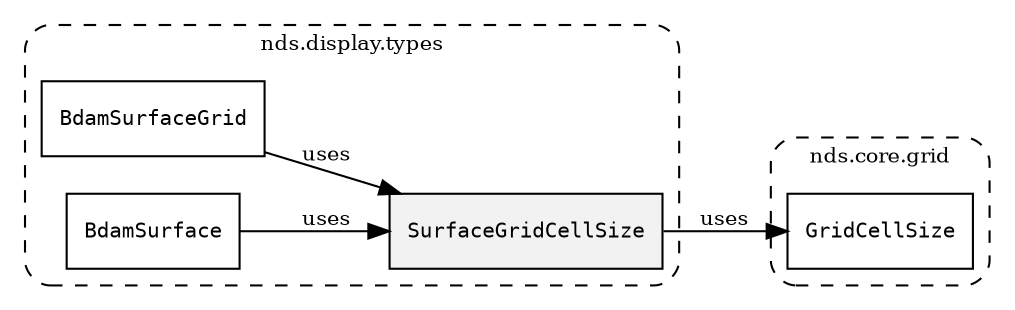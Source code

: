 /**
 * This dot file creates symbol collaboration diagram for SurfaceGridCellSize.
 */
digraph ZSERIO
{
    node [shape=box, fontsize=10];
    rankdir="LR";
    fontsize=10;
    tooltip="SurfaceGridCellSize collaboration diagram";

    subgraph "cluster_nds.display.types"
    {
        style="dashed, rounded";
        label="nds.display.types";
        tooltip="Package nds.display.types";
        href="../../../content/packages/nds.display.types.html#Package-nds-display-types";
        target="_parent";

        "SurfaceGridCellSize" [style="filled", fillcolor="#0000000D", target="_parent", label=<<font face="monospace"><table align="center" border="0" cellspacing="0" cellpadding="0"><tr><td href="../../../content/packages/nds.display.types.html#Subtype-SurfaceGridCellSize" title="Subtype defined in nds.display.types">SurfaceGridCellSize</td></tr></table></font>>];
        "BdamSurfaceGrid" [target="_parent", label=<<font face="monospace"><table align="center" border="0" cellspacing="0" cellpadding="0"><tr><td href="../../../content/packages/nds.display.types.html#Structure-BdamSurfaceGrid" title="Structure defined in nds.display.types">BdamSurfaceGrid</td></tr></table></font>>];
        "BdamSurface" [target="_parent", label=<<font face="monospace"><table align="center" border="0" cellspacing="0" cellpadding="0"><tr><td href="../../../content/packages/nds.display.types.html#Structure-BdamSurface" title="Structure defined in nds.display.types">BdamSurface</td></tr></table></font>>];
    }

    subgraph "cluster_nds.core.grid"
    {
        style="dashed, rounded";
        label="nds.core.grid";
        tooltip="Package nds.core.grid";
        href="../../../content/packages/nds.core.grid.html#Package-nds-core-grid";
        target="_parent";

        "GridCellSize" [target="_parent", label=<<font face="monospace"><table align="center" border="0" cellspacing="0" cellpadding="0"><tr><td href="../../../content/packages/nds.core.grid.html#Subtype-GridCellSize" title="Subtype defined in nds.core.grid">GridCellSize</td></tr></table></font>>];
    }

    "SurfaceGridCellSize" -> "GridCellSize" [label="uses", fontsize=10];
    "BdamSurfaceGrid" -> "SurfaceGridCellSize" [label="uses", fontsize=10];
    "BdamSurface" -> "SurfaceGridCellSize" [label="uses", fontsize=10];
}
